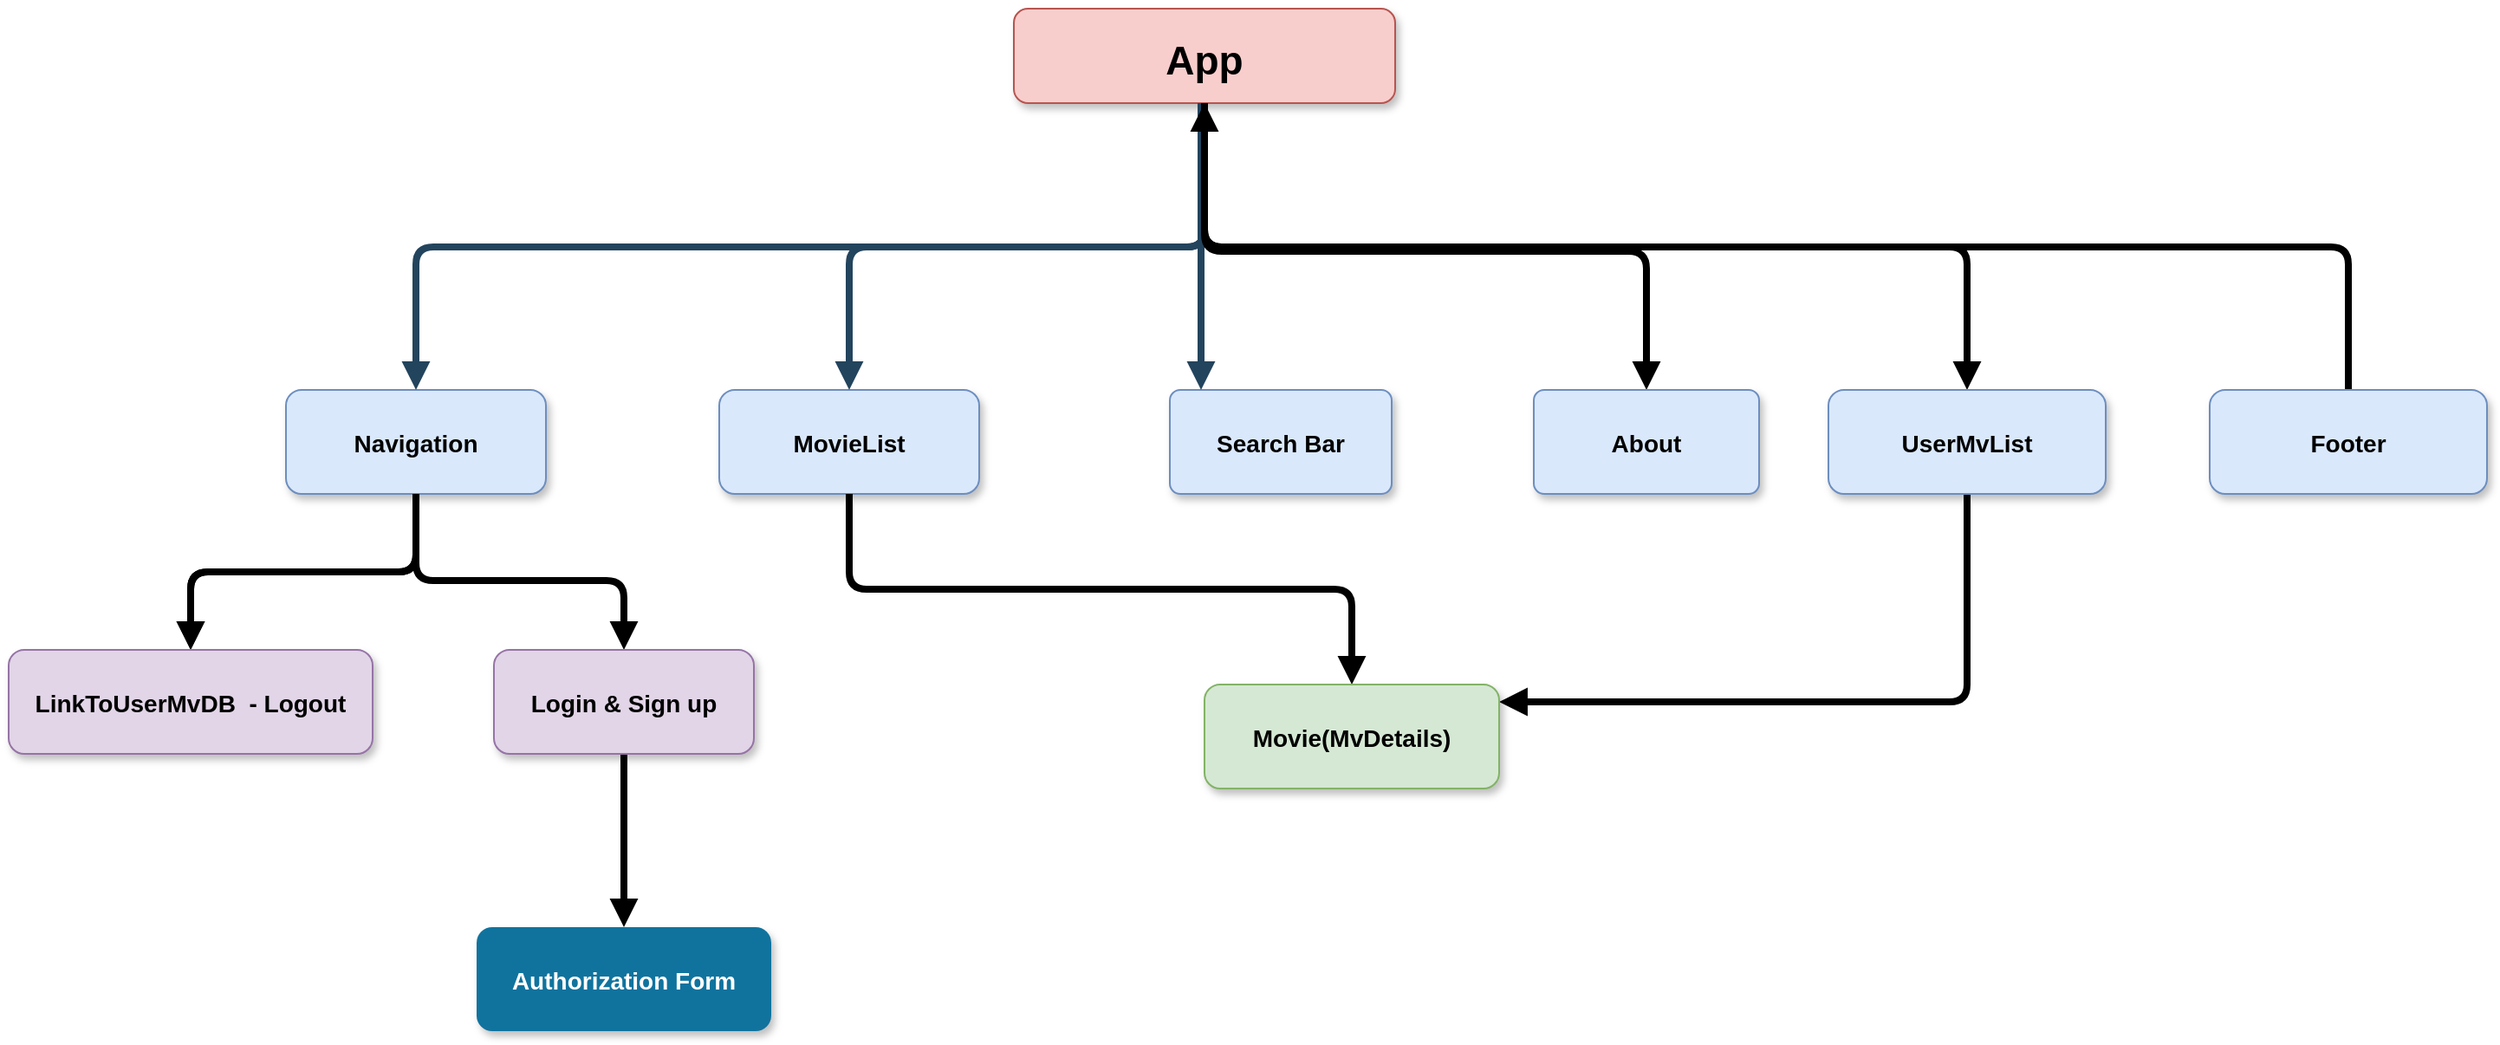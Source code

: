 <mxfile version="14.9.2" type="device"><diagram name="Page-1" id="97916047-d0de-89f5-080d-49f4d83e522f"><mxGraphModel dx="1635" dy="866" grid="1" gridSize="10" guides="1" tooltips="1" connect="1" arrows="1" fold="1" page="1" pageScale="1.5" pageWidth="1169" pageHeight="827" background="none" math="0" shadow="0"><root><mxCell id="0"/><mxCell id="1" parent="0"/><mxCell id="3" value="App" style="rounded=1;fillColor=#f8cecc;strokeColor=#b85450;shadow=1;fontStyle=1;fontSize=23;" parent="1" vertex="1"><mxGeometry x="690" y="220" width="220" height="54.5" as="geometry"/></mxCell><mxCell id="5-F2CokNh_r_sykRxWcf-62" value="" style="edgeStyle=elbowEdgeStyle;rounded=1;orthogonalLoop=1;jettySize=auto;elbow=vertical;html=1;startArrow=none;startFill=0;endArrow=block;endFill=1;strokeWidth=4;" edge="1" parent="1" source="4" target="5-F2CokNh_r_sykRxWcf-59"><mxGeometry relative="1" as="geometry"/></mxCell><mxCell id="5-F2CokNh_r_sykRxWcf-63" value="" style="edgeStyle=elbowEdgeStyle;rounded=1;orthogonalLoop=1;jettySize=auto;elbow=vertical;html=1;startArrow=none;startFill=0;endArrow=block;endFill=1;strokeWidth=4;" edge="1" parent="1" source="4" target="5-F2CokNh_r_sykRxWcf-59"><mxGeometry relative="1" as="geometry"/></mxCell><mxCell id="4" value="Navigation" style="rounded=1;fillColor=#dae8fc;strokeColor=#6c8ebf;shadow=1;fontStyle=1;fontSize=14;" parent="1" vertex="1"><mxGeometry x="270" y="440" width="150" height="60" as="geometry"/></mxCell><mxCell id="5" value="MovieList" style="rounded=1;fillColor=#dae8fc;strokeColor=#6c8ebf;shadow=1;fontStyle=1;fontSize=14;" parent="1" vertex="1"><mxGeometry x="520" y="440" width="150" height="60" as="geometry"/></mxCell><mxCell id="6" value="Search Bar" style="rounded=1;fillColor=#dae8fc;strokeColor=#6c8ebf;shadow=1;fontStyle=1;fontSize=14;direction=west;arcSize=10;" parent="1" vertex="1"><mxGeometry x="780" y="440" width="128" height="60" as="geometry"/></mxCell><mxCell id="5-F2CokNh_r_sykRxWcf-71" value="" style="edgeStyle=elbowEdgeStyle;rounded=1;orthogonalLoop=1;jettySize=auto;elbow=vertical;html=1;fontSize=23;startArrow=block;startFill=1;endArrow=none;endFill=0;strokeWidth=4;" edge="1" parent="1" source="8" target="3"><mxGeometry relative="1" as="geometry"/></mxCell><mxCell id="5-F2CokNh_r_sykRxWcf-80" value="" style="edgeStyle=elbowEdgeStyle;rounded=1;orthogonalLoop=1;jettySize=auto;elbow=vertical;html=1;fontSize=23;startArrow=none;startFill=0;endArrow=block;endFill=1;strokeWidth=4;" edge="1" parent="1" source="8" target="13"><mxGeometry relative="1" as="geometry"><mxPoint x="820" y="610" as="targetPoint"/><Array as="points"><mxPoint x="870" y="620"/><mxPoint x="820" y="550"/></Array></mxGeometry></mxCell><mxCell id="8" value="UserMvList" style="rounded=1;fillColor=#dae8fc;strokeColor=#6c8ebf;shadow=1;fontStyle=1;fontSize=14;" parent="1" vertex="1"><mxGeometry x="1160" y="440" width="160" height="60" as="geometry"/></mxCell><mxCell id="5-F2CokNh_r_sykRxWcf-68" value="" style="edgeStyle=elbowEdgeStyle;rounded=1;orthogonalLoop=1;jettySize=auto;elbow=vertical;html=1;fontSize=23;startArrow=block;startFill=1;endArrow=none;endFill=0;strokeWidth=4;" edge="1" parent="1" source="13" target="5"><mxGeometry relative="1" as="geometry"/></mxCell><mxCell id="13" value="Movie(MvDetails)" style="rounded=1;fillColor=#d5e8d4;strokeColor=#82b366;shadow=1;fontStyle=1;fontSize=14;" parent="1" vertex="1"><mxGeometry x="800" y="610" width="170" height="60" as="geometry"/></mxCell><mxCell id="30" value="" style="edgeStyle=elbowEdgeStyle;elbow=vertical;strokeWidth=4;endArrow=block;endFill=1;fontStyle=1;strokeColor=#23445D;" parent="1" source="3" target="5" edge="1"><mxGeometry x="22" y="165.5" width="100" height="100" as="geometry"><mxPoint x="22" y="265.5" as="sourcePoint"/><mxPoint x="122" y="165.5" as="targetPoint"/></mxGeometry></mxCell><mxCell id="31" value="" style="edgeStyle=elbowEdgeStyle;elbow=vertical;strokeWidth=4;endArrow=block;endFill=1;fontStyle=1;strokeColor=#23445D;" parent="1" source="3" target="4" edge="1"><mxGeometry x="22" y="165.5" width="100" height="100" as="geometry"><mxPoint x="22" y="265.5" as="sourcePoint"/><mxPoint x="122" y="165.5" as="targetPoint"/></mxGeometry></mxCell><mxCell id="32" value="" style="edgeStyle=elbowEdgeStyle;elbow=vertical;strokeWidth=4;endArrow=block;endFill=1;fontStyle=1;strokeColor=#23445D;" parent="1" source="3" target="6" edge="1"><mxGeometry x="22" y="165.5" width="100" height="100" as="geometry"><mxPoint x="22" y="265.5" as="sourcePoint"/><mxPoint x="122" y="165.5" as="targetPoint"/><Array as="points"><mxPoint x="798" y="420"/><mxPoint x="970" y="430"/><mxPoint x="960" y="470"/></Array></mxGeometry></mxCell><mxCell id="5-F2CokNh_r_sykRxWcf-58" style="rounded=1;orthogonalLoop=1;jettySize=auto;html=1;strokeWidth=4;endArrow=none;endFill=0;elbow=vertical;edgeStyle=elbowEdgeStyle;startArrow=block;startFill=1;exitX=0.5;exitY=1;exitDx=0;exitDy=0;" edge="1" parent="1" source="5-F2CokNh_r_sykRxWcf-56"><mxGeometry relative="1" as="geometry"><mxPoint x="800" y="274.5" as="targetPoint"/><mxPoint x="1171" y="444.5" as="sourcePoint"/><Array as="points"><mxPoint x="1010" y="360"/></Array></mxGeometry></mxCell><mxCell id="5-F2CokNh_r_sykRxWcf-56" value="About" style="rounded=1;fillColor=#dae8fc;strokeColor=#6c8ebf;shadow=1;fontStyle=1;fontSize=14;direction=west;arcSize=10;" vertex="1" parent="1"><mxGeometry x="990" y="440" width="130" height="60" as="geometry"/></mxCell><mxCell id="5-F2CokNh_r_sykRxWcf-59" value="LinkToUserMvDB  - Logout" style="rounded=1;shadow=1;fontStyle=1;fontSize=14;fillColor=#e1d5e7;strokeColor=#9673a6;" vertex="1" parent="1"><mxGeometry x="110" y="590" width="210" height="60" as="geometry"/></mxCell><mxCell id="5-F2CokNh_r_sykRxWcf-73" value="" style="edgeStyle=elbowEdgeStyle;rounded=1;orthogonalLoop=1;jettySize=auto;elbow=vertical;html=1;fontSize=23;startArrow=block;startFill=1;endArrow=none;endFill=0;strokeWidth=4;" edge="1" parent="1" source="5-F2CokNh_r_sykRxWcf-60" target="5-F2CokNh_r_sykRxWcf-61"><mxGeometry relative="1" as="geometry"/></mxCell><mxCell id="5-F2CokNh_r_sykRxWcf-60" value="Authorization Form" style="rounded=1;fillColor=#10739E;strokeColor=none;shadow=1;gradientColor=none;fontStyle=1;fontColor=#FFFFFF;fontSize=14;" vertex="1" parent="1"><mxGeometry x="380" y="750" width="170" height="60" as="geometry"/></mxCell><mxCell id="5-F2CokNh_r_sykRxWcf-65" value="" style="edgeStyle=elbowEdgeStyle;rounded=1;orthogonalLoop=1;jettySize=auto;elbow=vertical;html=1;startArrow=block;startFill=1;endArrow=none;endFill=0;strokeWidth=4;entryX=0.5;entryY=1;entryDx=0;entryDy=0;exitX=0.5;exitY=0;exitDx=0;exitDy=0;exitPerimeter=0;" edge="1" parent="1" source="5-F2CokNh_r_sykRxWcf-61" target="4"><mxGeometry relative="1" as="geometry"><Array as="points"><mxPoint x="340" y="550"/><mxPoint x="350" y="560"/><mxPoint x="260" y="510"/><mxPoint x="300" y="510"/></Array></mxGeometry></mxCell><mxCell id="5-F2CokNh_r_sykRxWcf-61" value="Login &amp; Sign up" style="rounded=1;fillColor=#e1d5e7;strokeColor=#9673a6;shadow=1;fontStyle=1;fontSize=14;" vertex="1" parent="1"><mxGeometry x="390" y="590" width="150" height="60" as="geometry"/></mxCell><mxCell id="5-F2CokNh_r_sykRxWcf-86" value="" style="edgeStyle=elbowEdgeStyle;rounded=1;orthogonalLoop=1;jettySize=auto;elbow=vertical;html=1;fontSize=23;startArrow=none;startFill=0;endArrow=block;endFill=1;strokeWidth=4;" edge="1" parent="1" source="5-F2CokNh_r_sykRxWcf-81" target="3"><mxGeometry relative="1" as="geometry"/></mxCell><mxCell id="5-F2CokNh_r_sykRxWcf-81" value="Footer" style="rounded=1;fillColor=#dae8fc;strokeColor=#6c8ebf;shadow=1;fontStyle=1;fontSize=14;" vertex="1" parent="1"><mxGeometry x="1380" y="440" width="160" height="60" as="geometry"/></mxCell></root></mxGraphModel></diagram></mxfile>